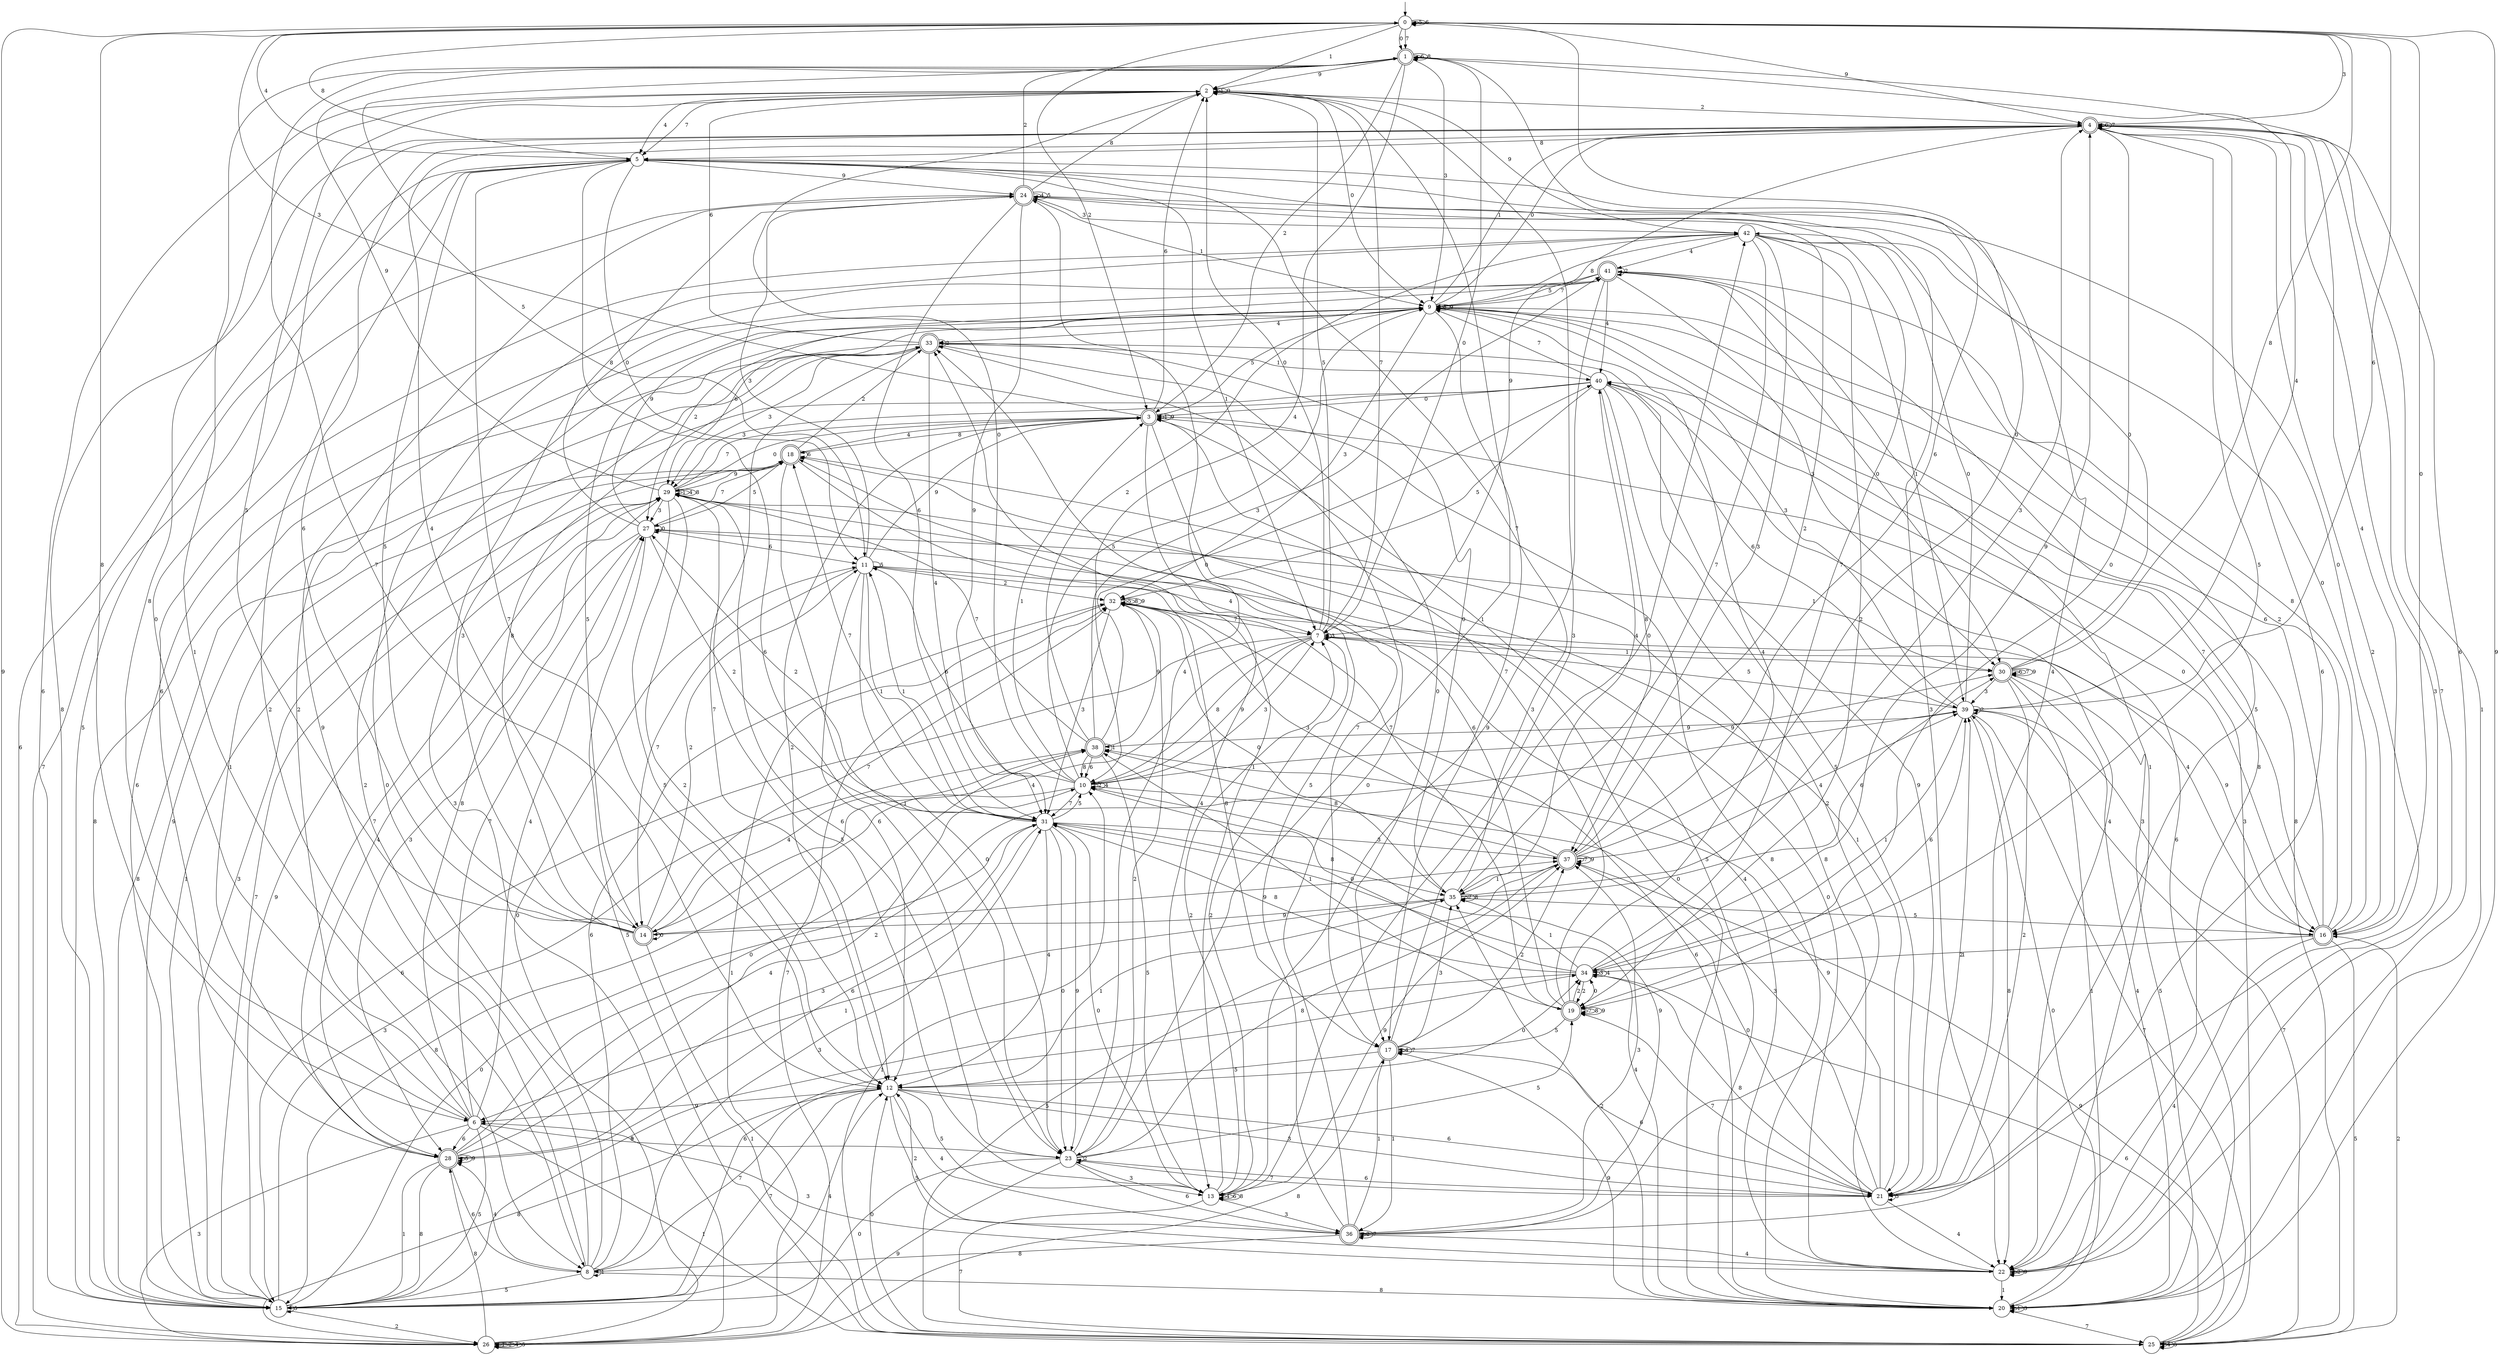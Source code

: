 digraph g {

	s0 [shape="circle" label="0"];
	s1 [shape="doublecircle" label="1"];
	s2 [shape="circle" label="2"];
	s3 [shape="doublecircle" label="3"];
	s4 [shape="doublecircle" label="4"];
	s5 [shape="circle" label="5"];
	s6 [shape="circle" label="6"];
	s7 [shape="circle" label="7"];
	s8 [shape="circle" label="8"];
	s9 [shape="circle" label="9"];
	s10 [shape="circle" label="10"];
	s11 [shape="circle" label="11"];
	s12 [shape="circle" label="12"];
	s13 [shape="circle" label="13"];
	s14 [shape="doublecircle" label="14"];
	s15 [shape="circle" label="15"];
	s16 [shape="doublecircle" label="16"];
	s17 [shape="doublecircle" label="17"];
	s18 [shape="doublecircle" label="18"];
	s19 [shape="doublecircle" label="19"];
	s20 [shape="circle" label="20"];
	s21 [shape="circle" label="21"];
	s22 [shape="circle" label="22"];
	s23 [shape="circle" label="23"];
	s24 [shape="doublecircle" label="24"];
	s25 [shape="circle" label="25"];
	s26 [shape="circle" label="26"];
	s27 [shape="circle" label="27"];
	s28 [shape="doublecircle" label="28"];
	s29 [shape="circle" label="29"];
	s30 [shape="doublecircle" label="30"];
	s31 [shape="circle" label="31"];
	s32 [shape="circle" label="32"];
	s33 [shape="doublecircle" label="33"];
	s34 [shape="circle" label="34"];
	s35 [shape="circle" label="35"];
	s36 [shape="doublecircle" label="36"];
	s37 [shape="doublecircle" label="37"];
	s38 [shape="doublecircle" label="38"];
	s39 [shape="circle" label="39"];
	s40 [shape="circle" label="40"];
	s41 [shape="doublecircle" label="41"];
	s42 [shape="circle" label="42"];
	s0 -> s1 [label="0"];
	s0 -> s2 [label="1"];
	s0 -> s3 [label="2"];
	s0 -> s4 [label="3"];
	s0 -> s5 [label="4"];
	s0 -> s0 [label="5"];
	s0 -> s0 [label="6"];
	s0 -> s1 [label="7"];
	s0 -> s6 [label="8"];
	s0 -> s4 [label="9"];
	s1 -> s7 [label="0"];
	s1 -> s8 [label="1"];
	s1 -> s3 [label="2"];
	s1 -> s9 [label="3"];
	s1 -> s10 [label="4"];
	s1 -> s11 [label="5"];
	s1 -> s1 [label="6"];
	s1 -> s12 [label="7"];
	s1 -> s1 [label="8"];
	s1 -> s2 [label="9"];
	s2 -> s9 [label="0"];
	s2 -> s2 [label="1"];
	s2 -> s4 [label="2"];
	s2 -> s13 [label="3"];
	s2 -> s5 [label="4"];
	s2 -> s14 [label="5"];
	s2 -> s15 [label="6"];
	s2 -> s5 [label="7"];
	s2 -> s6 [label="8"];
	s2 -> s2 [label="9"];
	s3 -> s16 [label="0"];
	s3 -> s3 [label="1"];
	s3 -> s12 [label="2"];
	s3 -> s0 [label="3"];
	s3 -> s13 [label="4"];
	s3 -> s9 [label="5"];
	s3 -> s2 [label="6"];
	s3 -> s17 [label="7"];
	s3 -> s18 [label="8"];
	s3 -> s3 [label="9"];
	s4 -> s19 [label="0"];
	s4 -> s20 [label="1"];
	s4 -> s21 [label="2"];
	s4 -> s22 [label="3"];
	s4 -> s16 [label="4"];
	s4 -> s19 [label="5"];
	s4 -> s4 [label="6"];
	s4 -> s4 [label="7"];
	s4 -> s5 [label="8"];
	s4 -> s7 [label="9"];
	s5 -> s11 [label="0"];
	s5 -> s7 [label="1"];
	s5 -> s8 [label="2"];
	s5 -> s22 [label="3"];
	s5 -> s21 [label="4"];
	s5 -> s15 [label="5"];
	s5 -> s23 [label="6"];
	s5 -> s12 [label="7"];
	s5 -> s0 [label="8"];
	s5 -> s24 [label="9"];
	s6 -> s4 [label="0"];
	s6 -> s25 [label="1"];
	s6 -> s9 [label="2"];
	s6 -> s26 [label="3"];
	s6 -> s27 [label="4"];
	s6 -> s15 [label="5"];
	s6 -> s28 [label="6"];
	s6 -> s27 [label="7"];
	s6 -> s29 [label="8"];
	s6 -> s23 [label="9"];
	s7 -> s2 [label="0"];
	s7 -> s30 [label="1"];
	s7 -> s13 [label="2"];
	s7 -> s7 [label="3"];
	s7 -> s14 [label="4"];
	s7 -> s2 [label="5"];
	s7 -> s15 [label="6"];
	s7 -> s2 [label="7"];
	s7 -> s10 [label="8"];
	s7 -> s10 [label="9"];
	s8 -> s11 [label="0"];
	s8 -> s8 [label="1"];
	s8 -> s9 [label="2"];
	s8 -> s31 [label="3"];
	s8 -> s28 [label="4"];
	s8 -> s15 [label="5"];
	s8 -> s32 [label="6"];
	s8 -> s12 [label="7"];
	s8 -> s20 [label="8"];
	s8 -> s24 [label="9"];
	s9 -> s4 [label="0"];
	s9 -> s4 [label="1"];
	s9 -> s27 [label="2"];
	s9 -> s32 [label="3"];
	s9 -> s33 [label="4"];
	s9 -> s14 [label="5"];
	s9 -> s29 [label="6"];
	s9 -> s17 [label="7"];
	s9 -> s9 [label="8"];
	s9 -> s9 [label="9"];
	s10 -> s2 [label="0"];
	s10 -> s3 [label="1"];
	s10 -> s10 [label="2"];
	s10 -> s7 [label="3"];
	s10 -> s10 [label="4"];
	s10 -> s9 [label="5"];
	s10 -> s11 [label="6"];
	s10 -> s31 [label="7"];
	s10 -> s15 [label="8"];
	s10 -> s30 [label="9"];
	s11 -> s23 [label="0"];
	s11 -> s31 [label="1"];
	s11 -> s32 [label="2"];
	s11 -> s24 [label="3"];
	s11 -> s7 [label="4"];
	s11 -> s11 [label="5"];
	s11 -> s12 [label="6"];
	s11 -> s14 [label="7"];
	s11 -> s17 [label="8"];
	s11 -> s3 [label="9"];
	s12 -> s34 [label="0"];
	s12 -> s35 [label="1"];
	s12 -> s36 [label="2"];
	s12 -> s21 [label="3"];
	s12 -> s36 [label="4"];
	s12 -> s13 [label="5"];
	s12 -> s21 [label="6"];
	s12 -> s15 [label="7"];
	s12 -> s26 [label="8"];
	s12 -> s6 [label="9"];
	s13 -> s31 [label="0"];
	s13 -> s33 [label="1"];
	s13 -> s7 [label="2"];
	s13 -> s36 [label="3"];
	s13 -> s13 [label="4"];
	s13 -> s29 [label="5"];
	s13 -> s13 [label="6"];
	s13 -> s25 [label="7"];
	s13 -> s13 [label="8"];
	s13 -> s37 [label="9"];
	s14 -> s14 [label="0"];
	s14 -> s25 [label="1"];
	s14 -> s11 [label="2"];
	s14 -> s33 [label="3"];
	s14 -> s4 [label="4"];
	s14 -> s5 [label="5"];
	s14 -> s4 [label="6"];
	s14 -> s32 [label="7"];
	s14 -> s33 [label="8"];
	s14 -> s37 [label="9"];
	s15 -> s31 [label="0"];
	s15 -> s18 [label="1"];
	s15 -> s26 [label="2"];
	s15 -> s38 [label="3"];
	s15 -> s12 [label="4"];
	s15 -> s15 [label="5"];
	s15 -> s34 [label="6"];
	s15 -> s29 [label="7"];
	s15 -> s4 [label="8"];
	s15 -> s29 [label="9"];
	s16 -> s0 [label="0"];
	s16 -> s34 [label="1"];
	s16 -> s9 [label="2"];
	s16 -> s39 [label="3"];
	s16 -> s22 [label="4"];
	s16 -> s25 [label="5"];
	s16 -> s9 [label="6"];
	s16 -> s40 [label="7"];
	s16 -> s41 [label="8"];
	s16 -> s7 [label="9"];
	s17 -> s42 [label="0"];
	s17 -> s36 [label="1"];
	s17 -> s37 [label="2"];
	s17 -> s35 [label="3"];
	s17 -> s17 [label="4"];
	s17 -> s12 [label="5"];
	s17 -> s21 [label="6"];
	s17 -> s17 [label="7"];
	s17 -> s26 [label="8"];
	s17 -> s20 [label="9"];
	s18 -> s20 [label="0"];
	s18 -> s23 [label="1"];
	s18 -> s33 [label="2"];
	s18 -> s15 [label="3"];
	s18 -> s3 [label="4"];
	s18 -> s27 [label="5"];
	s18 -> s18 [label="6"];
	s18 -> s19 [label="7"];
	s18 -> s15 [label="8"];
	s18 -> s29 [label="9"];
	s19 -> s34 [label="0"];
	s19 -> s38 [label="1"];
	s19 -> s34 [label="2"];
	s19 -> s3 [label="3"];
	s19 -> s9 [label="4"];
	s19 -> s17 [label="5"];
	s19 -> s18 [label="6"];
	s19 -> s19 [label="7"];
	s19 -> s19 [label="8"];
	s19 -> s19 [label="9"];
	s20 -> s39 [label="0"];
	s20 -> s20 [label="1"];
	s20 -> s35 [label="2"];
	s20 -> s20 [label="3"];
	s20 -> s31 [label="4"];
	s20 -> s3 [label="5"];
	s20 -> s40 [label="6"];
	s20 -> s25 [label="7"];
	s20 -> s3 [label="8"];
	s20 -> s0 [label="9"];
	s21 -> s37 [label="0"];
	s21 -> s29 [label="1"];
	s21 -> s39 [label="2"];
	s21 -> s10 [label="3"];
	s21 -> s22 [label="4"];
	s21 -> s21 [label="5"];
	s21 -> s23 [label="6"];
	s21 -> s19 [label="7"];
	s21 -> s34 [label="8"];
	s21 -> s38 [label="9"];
	s22 -> s27 [label="0"];
	s22 -> s20 [label="1"];
	s22 -> s22 [label="2"];
	s22 -> s6 [label="3"];
	s22 -> s29 [label="4"];
	s22 -> s12 [label="5"];
	s22 -> s1 [label="6"];
	s22 -> s4 [label="7"];
	s22 -> s18 [label="8"];
	s22 -> s22 [label="9"];
	s23 -> s15 [label="0"];
	s23 -> s2 [label="1"];
	s23 -> s23 [label="2"];
	s23 -> s13 [label="3"];
	s23 -> s24 [label="4"];
	s23 -> s19 [label="5"];
	s23 -> s36 [label="6"];
	s23 -> s21 [label="7"];
	s23 -> s37 [label="8"];
	s23 -> s26 [label="9"];
	s24 -> s16 [label="0"];
	s24 -> s9 [label="1"];
	s24 -> s1 [label="2"];
	s24 -> s42 [label="3"];
	s24 -> s24 [label="4"];
	s24 -> s24 [label="5"];
	s24 -> s31 [label="6"];
	s24 -> s26 [label="7"];
	s24 -> s2 [label="8"];
	s24 -> s31 [label="9"];
	s25 -> s12 [label="0"];
	s25 -> s10 [label="1"];
	s25 -> s16 [label="2"];
	s25 -> s9 [label="3"];
	s25 -> s25 [label="4"];
	s25 -> s25 [label="5"];
	s25 -> s34 [label="6"];
	s25 -> s39 [label="7"];
	s25 -> s9 [label="8"];
	s25 -> s37 [label="9"];
	s26 -> s42 [label="0"];
	s26 -> s26 [label="1"];
	s26 -> s26 [label="2"];
	s26 -> s41 [label="3"];
	s26 -> s26 [label="4"];
	s26 -> s26 [label="5"];
	s26 -> s5 [label="6"];
	s26 -> s32 [label="7"];
	s26 -> s28 [label="8"];
	s26 -> s0 [label="9"];
	s27 -> s27 [label="0"];
	s27 -> s30 [label="1"];
	s27 -> s31 [label="2"];
	s27 -> s28 [label="3"];
	s27 -> s28 [label="4"];
	s27 -> s25 [label="5"];
	s27 -> s11 [label="6"];
	s27 -> s18 [label="7"];
	s27 -> s24 [label="8"];
	s27 -> s41 [label="9"];
	s28 -> s38 [label="0"];
	s28 -> s15 [label="1"];
	s28 -> s39 [label="2"];
	s28 -> s31 [label="3"];
	s28 -> s10 [label="4"];
	s28 -> s28 [label="5"];
	s28 -> s8 [label="6"];
	s28 -> s29 [label="7"];
	s28 -> s15 [label="8"];
	s28 -> s28 [label="9"];
	s29 -> s3 [label="0"];
	s29 -> s29 [label="1"];
	s29 -> s12 [label="2"];
	s29 -> s27 [label="3"];
	s29 -> s29 [label="4"];
	s29 -> s12 [label="5"];
	s29 -> s23 [label="6"];
	s29 -> s3 [label="7"];
	s29 -> s29 [label="8"];
	s29 -> s1 [label="9"];
	s30 -> s24 [label="0"];
	s30 -> s20 [label="1"];
	s30 -> s21 [label="2"];
	s30 -> s39 [label="3"];
	s30 -> s20 [label="4"];
	s30 -> s20 [label="5"];
	s30 -> s30 [label="6"];
	s30 -> s30 [label="7"];
	s30 -> s0 [label="8"];
	s30 -> s30 [label="9"];
	s31 -> s23 [label="0"];
	s31 -> s11 [label="1"];
	s31 -> s27 [label="2"];
	s31 -> s37 [label="3"];
	s31 -> s12 [label="4"];
	s31 -> s10 [label="5"];
	s31 -> s28 [label="6"];
	s31 -> s18 [label="7"];
	s31 -> s35 [label="8"];
	s31 -> s23 [label="9"];
	s32 -> s35 [label="0"];
	s32 -> s26 [label="1"];
	s32 -> s23 [label="2"];
	s32 -> s31 [label="3"];
	s32 -> s16 [label="4"];
	s32 -> s32 [label="5"];
	s32 -> s20 [label="6"];
	s32 -> s7 [label="7"];
	s32 -> s32 [label="8"];
	s32 -> s32 [label="9"];
	s33 -> s17 [label="0"];
	s33 -> s40 [label="1"];
	s33 -> s33 [label="2"];
	s33 -> s29 [label="3"];
	s33 -> s31 [label="4"];
	s33 -> s21 [label="5"];
	s33 -> s2 [label="6"];
	s33 -> s12 [label="7"];
	s33 -> s15 [label="8"];
	s33 -> s15 [label="9"];
	s34 -> s10 [label="0"];
	s34 -> s35 [label="1"];
	s34 -> s19 [label="2"];
	s34 -> s34 [label="3"];
	s34 -> s34 [label="4"];
	s34 -> s15 [label="5"];
	s34 -> s39 [label="6"];
	s34 -> s5 [label="7"];
	s34 -> s31 [label="8"];
	s34 -> s4 [label="9"];
	s35 -> s33 [label="0"];
	s35 -> s6 [label="1"];
	s35 -> s35 [label="2"];
	s35 -> s4 [label="3"];
	s35 -> s40 [label="4"];
	s35 -> s16 [label="5"];
	s35 -> s30 [label="6"];
	s35 -> s5 [label="7"];
	s35 -> s35 [label="8"];
	s35 -> s14 [label="9"];
	s36 -> s33 [label="0"];
	s36 -> s17 [label="1"];
	s36 -> s36 [label="2"];
	s36 -> s37 [label="3"];
	s36 -> s22 [label="4"];
	s36 -> s33 [label="5"];
	s36 -> s4 [label="6"];
	s36 -> s36 [label="7"];
	s36 -> s8 [label="8"];
	s36 -> s10 [label="9"];
	s37 -> s0 [label="0"];
	s37 -> s35 [label="1"];
	s37 -> s24 [label="2"];
	s37 -> s32 [label="3"];
	s37 -> s39 [label="4"];
	s37 -> s25 [label="5"];
	s37 -> s1 [label="6"];
	s37 -> s37 [label="7"];
	s37 -> s38 [label="8"];
	s37 -> s37 [label="9"];
	s38 -> s40 [label="0"];
	s38 -> s38 [label="1"];
	s38 -> s42 [label="2"];
	s38 -> s41 [label="3"];
	s38 -> s14 [label="4"];
	s38 -> s13 [label="5"];
	s38 -> s10 [label="6"];
	s38 -> s29 [label="7"];
	s38 -> s10 [label="8"];
	s38 -> s32 [label="9"];
	s39 -> s42 [label="0"];
	s39 -> s34 [label="1"];
	s39 -> s39 [label="2"];
	s39 -> s9 [label="3"];
	s39 -> s1 [label="4"];
	s39 -> s7 [label="5"];
	s39 -> s0 [label="6"];
	s39 -> s25 [label="7"];
	s39 -> s22 [label="8"];
	s39 -> s38 [label="9"];
	s40 -> s3 [label="0"];
	s40 -> s28 [label="1"];
	s40 -> s36 [label="2"];
	s40 -> s29 [label="3"];
	s40 -> s22 [label="4"];
	s40 -> s32 [label="5"];
	s40 -> s39 [label="6"];
	s40 -> s9 [label="7"];
	s40 -> s37 [label="8"];
	s40 -> s21 [label="9"];
	s41 -> s30 [label="0"];
	s41 -> s22 [label="1"];
	s41 -> s41 [label="2"];
	s41 -> s30 [label="3"];
	s41 -> s40 [label="4"];
	s41 -> s9 [label="5"];
	s41 -> s15 [label="6"];
	s41 -> s9 [label="7"];
	s41 -> s22 [label="8"];
	s41 -> s13 [label="9"];
	s42 -> s16 [label="0"];
	s42 -> s39 [label="1"];
	s42 -> s19 [label="2"];
	s42 -> s37 [label="3"];
	s42 -> s41 [label="4"];
	s42 -> s21 [label="5"];
	s42 -> s28 [label="6"];
	s42 -> s35 [label="7"];
	s42 -> s9 [label="8"];
	s42 -> s2 [label="9"];

__start0 [label="" shape="none" width="0" height="0"];
__start0 -> s0;

}

